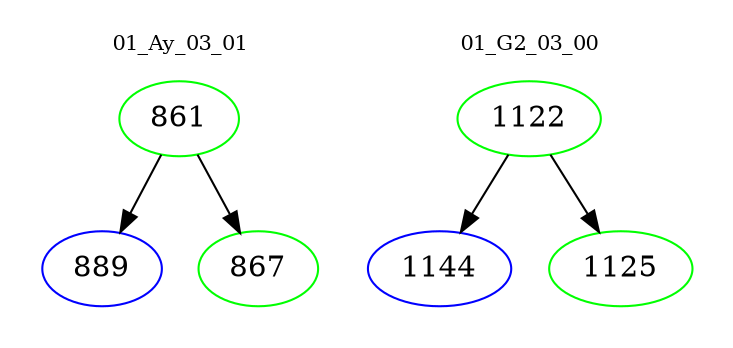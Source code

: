 digraph{
subgraph cluster_0 {
color = white
label = "01_Ay_03_01";
fontsize=10;
T0_861 [label="861", color="green"]
T0_861 -> T0_889 [color="black"]
T0_889 [label="889", color="blue"]
T0_861 -> T0_867 [color="black"]
T0_867 [label="867", color="green"]
}
subgraph cluster_1 {
color = white
label = "01_G2_03_00";
fontsize=10;
T1_1122 [label="1122", color="green"]
T1_1122 -> T1_1144 [color="black"]
T1_1144 [label="1144", color="blue"]
T1_1122 -> T1_1125 [color="black"]
T1_1125 [label="1125", color="green"]
}
}
